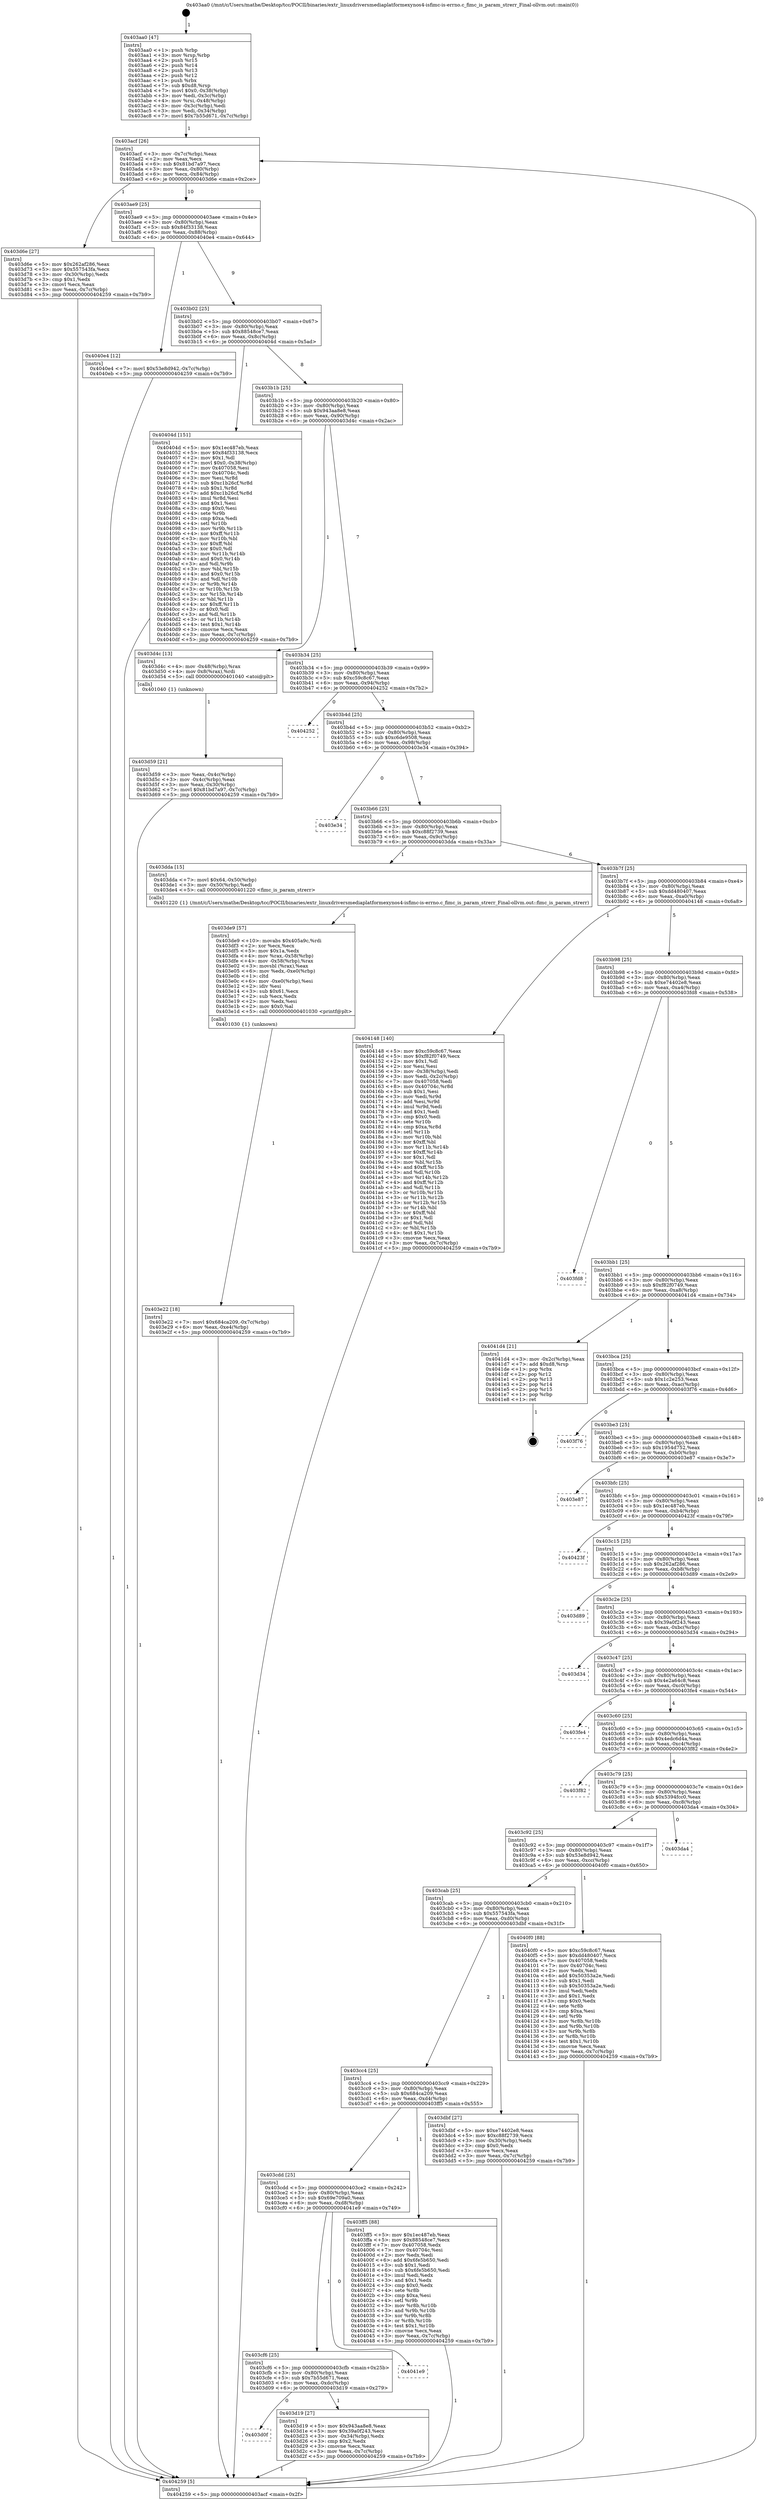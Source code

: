 digraph "0x403aa0" {
  label = "0x403aa0 (/mnt/c/Users/mathe/Desktop/tcc/POCII/binaries/extr_linuxdriversmediaplatformexynos4-isfimc-is-errno.c_fimc_is_param_strerr_Final-ollvm.out::main(0))"
  labelloc = "t"
  node[shape=record]

  Entry [label="",width=0.3,height=0.3,shape=circle,fillcolor=black,style=filled]
  "0x403acf" [label="{
     0x403acf [26]\l
     | [instrs]\l
     &nbsp;&nbsp;0x403acf \<+3\>: mov -0x7c(%rbp),%eax\l
     &nbsp;&nbsp;0x403ad2 \<+2\>: mov %eax,%ecx\l
     &nbsp;&nbsp;0x403ad4 \<+6\>: sub $0x81bd7a97,%ecx\l
     &nbsp;&nbsp;0x403ada \<+3\>: mov %eax,-0x80(%rbp)\l
     &nbsp;&nbsp;0x403add \<+6\>: mov %ecx,-0x84(%rbp)\l
     &nbsp;&nbsp;0x403ae3 \<+6\>: je 0000000000403d6e \<main+0x2ce\>\l
  }"]
  "0x403d6e" [label="{
     0x403d6e [27]\l
     | [instrs]\l
     &nbsp;&nbsp;0x403d6e \<+5\>: mov $0x262af286,%eax\l
     &nbsp;&nbsp;0x403d73 \<+5\>: mov $0x557543fa,%ecx\l
     &nbsp;&nbsp;0x403d78 \<+3\>: mov -0x30(%rbp),%edx\l
     &nbsp;&nbsp;0x403d7b \<+3\>: cmp $0x1,%edx\l
     &nbsp;&nbsp;0x403d7e \<+3\>: cmovl %ecx,%eax\l
     &nbsp;&nbsp;0x403d81 \<+3\>: mov %eax,-0x7c(%rbp)\l
     &nbsp;&nbsp;0x403d84 \<+5\>: jmp 0000000000404259 \<main+0x7b9\>\l
  }"]
  "0x403ae9" [label="{
     0x403ae9 [25]\l
     | [instrs]\l
     &nbsp;&nbsp;0x403ae9 \<+5\>: jmp 0000000000403aee \<main+0x4e\>\l
     &nbsp;&nbsp;0x403aee \<+3\>: mov -0x80(%rbp),%eax\l
     &nbsp;&nbsp;0x403af1 \<+5\>: sub $0x84f33138,%eax\l
     &nbsp;&nbsp;0x403af6 \<+6\>: mov %eax,-0x88(%rbp)\l
     &nbsp;&nbsp;0x403afc \<+6\>: je 00000000004040e4 \<main+0x644\>\l
  }"]
  Exit [label="",width=0.3,height=0.3,shape=circle,fillcolor=black,style=filled,peripheries=2]
  "0x4040e4" [label="{
     0x4040e4 [12]\l
     | [instrs]\l
     &nbsp;&nbsp;0x4040e4 \<+7\>: movl $0x53e8d942,-0x7c(%rbp)\l
     &nbsp;&nbsp;0x4040eb \<+5\>: jmp 0000000000404259 \<main+0x7b9\>\l
  }"]
  "0x403b02" [label="{
     0x403b02 [25]\l
     | [instrs]\l
     &nbsp;&nbsp;0x403b02 \<+5\>: jmp 0000000000403b07 \<main+0x67\>\l
     &nbsp;&nbsp;0x403b07 \<+3\>: mov -0x80(%rbp),%eax\l
     &nbsp;&nbsp;0x403b0a \<+5\>: sub $0x88548ce7,%eax\l
     &nbsp;&nbsp;0x403b0f \<+6\>: mov %eax,-0x8c(%rbp)\l
     &nbsp;&nbsp;0x403b15 \<+6\>: je 000000000040404d \<main+0x5ad\>\l
  }"]
  "0x403e22" [label="{
     0x403e22 [18]\l
     | [instrs]\l
     &nbsp;&nbsp;0x403e22 \<+7\>: movl $0x684ca209,-0x7c(%rbp)\l
     &nbsp;&nbsp;0x403e29 \<+6\>: mov %eax,-0xe4(%rbp)\l
     &nbsp;&nbsp;0x403e2f \<+5\>: jmp 0000000000404259 \<main+0x7b9\>\l
  }"]
  "0x40404d" [label="{
     0x40404d [151]\l
     | [instrs]\l
     &nbsp;&nbsp;0x40404d \<+5\>: mov $0x1ec487eb,%eax\l
     &nbsp;&nbsp;0x404052 \<+5\>: mov $0x84f33138,%ecx\l
     &nbsp;&nbsp;0x404057 \<+2\>: mov $0x1,%dl\l
     &nbsp;&nbsp;0x404059 \<+7\>: movl $0x0,-0x38(%rbp)\l
     &nbsp;&nbsp;0x404060 \<+7\>: mov 0x407058,%esi\l
     &nbsp;&nbsp;0x404067 \<+7\>: mov 0x40704c,%edi\l
     &nbsp;&nbsp;0x40406e \<+3\>: mov %esi,%r8d\l
     &nbsp;&nbsp;0x404071 \<+7\>: sub $0xc1b26cf,%r8d\l
     &nbsp;&nbsp;0x404078 \<+4\>: sub $0x1,%r8d\l
     &nbsp;&nbsp;0x40407c \<+7\>: add $0xc1b26cf,%r8d\l
     &nbsp;&nbsp;0x404083 \<+4\>: imul %r8d,%esi\l
     &nbsp;&nbsp;0x404087 \<+3\>: and $0x1,%esi\l
     &nbsp;&nbsp;0x40408a \<+3\>: cmp $0x0,%esi\l
     &nbsp;&nbsp;0x40408d \<+4\>: sete %r9b\l
     &nbsp;&nbsp;0x404091 \<+3\>: cmp $0xa,%edi\l
     &nbsp;&nbsp;0x404094 \<+4\>: setl %r10b\l
     &nbsp;&nbsp;0x404098 \<+3\>: mov %r9b,%r11b\l
     &nbsp;&nbsp;0x40409b \<+4\>: xor $0xff,%r11b\l
     &nbsp;&nbsp;0x40409f \<+3\>: mov %r10b,%bl\l
     &nbsp;&nbsp;0x4040a2 \<+3\>: xor $0xff,%bl\l
     &nbsp;&nbsp;0x4040a5 \<+3\>: xor $0x0,%dl\l
     &nbsp;&nbsp;0x4040a8 \<+3\>: mov %r11b,%r14b\l
     &nbsp;&nbsp;0x4040ab \<+4\>: and $0x0,%r14b\l
     &nbsp;&nbsp;0x4040af \<+3\>: and %dl,%r9b\l
     &nbsp;&nbsp;0x4040b2 \<+3\>: mov %bl,%r15b\l
     &nbsp;&nbsp;0x4040b5 \<+4\>: and $0x0,%r15b\l
     &nbsp;&nbsp;0x4040b9 \<+3\>: and %dl,%r10b\l
     &nbsp;&nbsp;0x4040bc \<+3\>: or %r9b,%r14b\l
     &nbsp;&nbsp;0x4040bf \<+3\>: or %r10b,%r15b\l
     &nbsp;&nbsp;0x4040c2 \<+3\>: xor %r15b,%r14b\l
     &nbsp;&nbsp;0x4040c5 \<+3\>: or %bl,%r11b\l
     &nbsp;&nbsp;0x4040c8 \<+4\>: xor $0xff,%r11b\l
     &nbsp;&nbsp;0x4040cc \<+3\>: or $0x0,%dl\l
     &nbsp;&nbsp;0x4040cf \<+3\>: and %dl,%r11b\l
     &nbsp;&nbsp;0x4040d2 \<+3\>: or %r11b,%r14b\l
     &nbsp;&nbsp;0x4040d5 \<+4\>: test $0x1,%r14b\l
     &nbsp;&nbsp;0x4040d9 \<+3\>: cmovne %ecx,%eax\l
     &nbsp;&nbsp;0x4040dc \<+3\>: mov %eax,-0x7c(%rbp)\l
     &nbsp;&nbsp;0x4040df \<+5\>: jmp 0000000000404259 \<main+0x7b9\>\l
  }"]
  "0x403b1b" [label="{
     0x403b1b [25]\l
     | [instrs]\l
     &nbsp;&nbsp;0x403b1b \<+5\>: jmp 0000000000403b20 \<main+0x80\>\l
     &nbsp;&nbsp;0x403b20 \<+3\>: mov -0x80(%rbp),%eax\l
     &nbsp;&nbsp;0x403b23 \<+5\>: sub $0x943aa8e8,%eax\l
     &nbsp;&nbsp;0x403b28 \<+6\>: mov %eax,-0x90(%rbp)\l
     &nbsp;&nbsp;0x403b2e \<+6\>: je 0000000000403d4c \<main+0x2ac\>\l
  }"]
  "0x403de9" [label="{
     0x403de9 [57]\l
     | [instrs]\l
     &nbsp;&nbsp;0x403de9 \<+10\>: movabs $0x405a9c,%rdi\l
     &nbsp;&nbsp;0x403df3 \<+2\>: xor %ecx,%ecx\l
     &nbsp;&nbsp;0x403df5 \<+5\>: mov $0x1a,%edx\l
     &nbsp;&nbsp;0x403dfa \<+4\>: mov %rax,-0x58(%rbp)\l
     &nbsp;&nbsp;0x403dfe \<+4\>: mov -0x58(%rbp),%rax\l
     &nbsp;&nbsp;0x403e02 \<+3\>: movsbl (%rax),%eax\l
     &nbsp;&nbsp;0x403e05 \<+6\>: mov %edx,-0xe0(%rbp)\l
     &nbsp;&nbsp;0x403e0b \<+1\>: cltd\l
     &nbsp;&nbsp;0x403e0c \<+6\>: mov -0xe0(%rbp),%esi\l
     &nbsp;&nbsp;0x403e12 \<+2\>: idiv %esi\l
     &nbsp;&nbsp;0x403e14 \<+3\>: sub $0x61,%ecx\l
     &nbsp;&nbsp;0x403e17 \<+2\>: sub %ecx,%edx\l
     &nbsp;&nbsp;0x403e19 \<+2\>: mov %edx,%esi\l
     &nbsp;&nbsp;0x403e1b \<+2\>: mov $0x0,%al\l
     &nbsp;&nbsp;0x403e1d \<+5\>: call 0000000000401030 \<printf@plt\>\l
     | [calls]\l
     &nbsp;&nbsp;0x401030 \{1\} (unknown)\l
  }"]
  "0x403d4c" [label="{
     0x403d4c [13]\l
     | [instrs]\l
     &nbsp;&nbsp;0x403d4c \<+4\>: mov -0x48(%rbp),%rax\l
     &nbsp;&nbsp;0x403d50 \<+4\>: mov 0x8(%rax),%rdi\l
     &nbsp;&nbsp;0x403d54 \<+5\>: call 0000000000401040 \<atoi@plt\>\l
     | [calls]\l
     &nbsp;&nbsp;0x401040 \{1\} (unknown)\l
  }"]
  "0x403b34" [label="{
     0x403b34 [25]\l
     | [instrs]\l
     &nbsp;&nbsp;0x403b34 \<+5\>: jmp 0000000000403b39 \<main+0x99\>\l
     &nbsp;&nbsp;0x403b39 \<+3\>: mov -0x80(%rbp),%eax\l
     &nbsp;&nbsp;0x403b3c \<+5\>: sub $0xc59c8c67,%eax\l
     &nbsp;&nbsp;0x403b41 \<+6\>: mov %eax,-0x94(%rbp)\l
     &nbsp;&nbsp;0x403b47 \<+6\>: je 0000000000404252 \<main+0x7b2\>\l
  }"]
  "0x403d59" [label="{
     0x403d59 [21]\l
     | [instrs]\l
     &nbsp;&nbsp;0x403d59 \<+3\>: mov %eax,-0x4c(%rbp)\l
     &nbsp;&nbsp;0x403d5c \<+3\>: mov -0x4c(%rbp),%eax\l
     &nbsp;&nbsp;0x403d5f \<+3\>: mov %eax,-0x30(%rbp)\l
     &nbsp;&nbsp;0x403d62 \<+7\>: movl $0x81bd7a97,-0x7c(%rbp)\l
     &nbsp;&nbsp;0x403d69 \<+5\>: jmp 0000000000404259 \<main+0x7b9\>\l
  }"]
  "0x404252" [label="{
     0x404252\l
  }", style=dashed]
  "0x403b4d" [label="{
     0x403b4d [25]\l
     | [instrs]\l
     &nbsp;&nbsp;0x403b4d \<+5\>: jmp 0000000000403b52 \<main+0xb2\>\l
     &nbsp;&nbsp;0x403b52 \<+3\>: mov -0x80(%rbp),%eax\l
     &nbsp;&nbsp;0x403b55 \<+5\>: sub $0xc6de9508,%eax\l
     &nbsp;&nbsp;0x403b5a \<+6\>: mov %eax,-0x98(%rbp)\l
     &nbsp;&nbsp;0x403b60 \<+6\>: je 0000000000403e34 \<main+0x394\>\l
  }"]
  "0x403aa0" [label="{
     0x403aa0 [47]\l
     | [instrs]\l
     &nbsp;&nbsp;0x403aa0 \<+1\>: push %rbp\l
     &nbsp;&nbsp;0x403aa1 \<+3\>: mov %rsp,%rbp\l
     &nbsp;&nbsp;0x403aa4 \<+2\>: push %r15\l
     &nbsp;&nbsp;0x403aa6 \<+2\>: push %r14\l
     &nbsp;&nbsp;0x403aa8 \<+2\>: push %r13\l
     &nbsp;&nbsp;0x403aaa \<+2\>: push %r12\l
     &nbsp;&nbsp;0x403aac \<+1\>: push %rbx\l
     &nbsp;&nbsp;0x403aad \<+7\>: sub $0xd8,%rsp\l
     &nbsp;&nbsp;0x403ab4 \<+7\>: movl $0x0,-0x38(%rbp)\l
     &nbsp;&nbsp;0x403abb \<+3\>: mov %edi,-0x3c(%rbp)\l
     &nbsp;&nbsp;0x403abe \<+4\>: mov %rsi,-0x48(%rbp)\l
     &nbsp;&nbsp;0x403ac2 \<+3\>: mov -0x3c(%rbp),%edi\l
     &nbsp;&nbsp;0x403ac5 \<+3\>: mov %edi,-0x34(%rbp)\l
     &nbsp;&nbsp;0x403ac8 \<+7\>: movl $0x7b55d671,-0x7c(%rbp)\l
  }"]
  "0x403e34" [label="{
     0x403e34\l
  }", style=dashed]
  "0x403b66" [label="{
     0x403b66 [25]\l
     | [instrs]\l
     &nbsp;&nbsp;0x403b66 \<+5\>: jmp 0000000000403b6b \<main+0xcb\>\l
     &nbsp;&nbsp;0x403b6b \<+3\>: mov -0x80(%rbp),%eax\l
     &nbsp;&nbsp;0x403b6e \<+5\>: sub $0xc88f2739,%eax\l
     &nbsp;&nbsp;0x403b73 \<+6\>: mov %eax,-0x9c(%rbp)\l
     &nbsp;&nbsp;0x403b79 \<+6\>: je 0000000000403dda \<main+0x33a\>\l
  }"]
  "0x404259" [label="{
     0x404259 [5]\l
     | [instrs]\l
     &nbsp;&nbsp;0x404259 \<+5\>: jmp 0000000000403acf \<main+0x2f\>\l
  }"]
  "0x403dda" [label="{
     0x403dda [15]\l
     | [instrs]\l
     &nbsp;&nbsp;0x403dda \<+7\>: movl $0x64,-0x50(%rbp)\l
     &nbsp;&nbsp;0x403de1 \<+3\>: mov -0x50(%rbp),%edi\l
     &nbsp;&nbsp;0x403de4 \<+5\>: call 0000000000401220 \<fimc_is_param_strerr\>\l
     | [calls]\l
     &nbsp;&nbsp;0x401220 \{1\} (/mnt/c/Users/mathe/Desktop/tcc/POCII/binaries/extr_linuxdriversmediaplatformexynos4-isfimc-is-errno.c_fimc_is_param_strerr_Final-ollvm.out::fimc_is_param_strerr)\l
  }"]
  "0x403b7f" [label="{
     0x403b7f [25]\l
     | [instrs]\l
     &nbsp;&nbsp;0x403b7f \<+5\>: jmp 0000000000403b84 \<main+0xe4\>\l
     &nbsp;&nbsp;0x403b84 \<+3\>: mov -0x80(%rbp),%eax\l
     &nbsp;&nbsp;0x403b87 \<+5\>: sub $0xdd480407,%eax\l
     &nbsp;&nbsp;0x403b8c \<+6\>: mov %eax,-0xa0(%rbp)\l
     &nbsp;&nbsp;0x403b92 \<+6\>: je 0000000000404148 \<main+0x6a8\>\l
  }"]
  "0x403d0f" [label="{
     0x403d0f\l
  }", style=dashed]
  "0x404148" [label="{
     0x404148 [140]\l
     | [instrs]\l
     &nbsp;&nbsp;0x404148 \<+5\>: mov $0xc59c8c67,%eax\l
     &nbsp;&nbsp;0x40414d \<+5\>: mov $0xf82f0749,%ecx\l
     &nbsp;&nbsp;0x404152 \<+2\>: mov $0x1,%dl\l
     &nbsp;&nbsp;0x404154 \<+2\>: xor %esi,%esi\l
     &nbsp;&nbsp;0x404156 \<+3\>: mov -0x38(%rbp),%edi\l
     &nbsp;&nbsp;0x404159 \<+3\>: mov %edi,-0x2c(%rbp)\l
     &nbsp;&nbsp;0x40415c \<+7\>: mov 0x407058,%edi\l
     &nbsp;&nbsp;0x404163 \<+8\>: mov 0x40704c,%r8d\l
     &nbsp;&nbsp;0x40416b \<+3\>: sub $0x1,%esi\l
     &nbsp;&nbsp;0x40416e \<+3\>: mov %edi,%r9d\l
     &nbsp;&nbsp;0x404171 \<+3\>: add %esi,%r9d\l
     &nbsp;&nbsp;0x404174 \<+4\>: imul %r9d,%edi\l
     &nbsp;&nbsp;0x404178 \<+3\>: and $0x1,%edi\l
     &nbsp;&nbsp;0x40417b \<+3\>: cmp $0x0,%edi\l
     &nbsp;&nbsp;0x40417e \<+4\>: sete %r10b\l
     &nbsp;&nbsp;0x404182 \<+4\>: cmp $0xa,%r8d\l
     &nbsp;&nbsp;0x404186 \<+4\>: setl %r11b\l
     &nbsp;&nbsp;0x40418a \<+3\>: mov %r10b,%bl\l
     &nbsp;&nbsp;0x40418d \<+3\>: xor $0xff,%bl\l
     &nbsp;&nbsp;0x404190 \<+3\>: mov %r11b,%r14b\l
     &nbsp;&nbsp;0x404193 \<+4\>: xor $0xff,%r14b\l
     &nbsp;&nbsp;0x404197 \<+3\>: xor $0x1,%dl\l
     &nbsp;&nbsp;0x40419a \<+3\>: mov %bl,%r15b\l
     &nbsp;&nbsp;0x40419d \<+4\>: and $0xff,%r15b\l
     &nbsp;&nbsp;0x4041a1 \<+3\>: and %dl,%r10b\l
     &nbsp;&nbsp;0x4041a4 \<+3\>: mov %r14b,%r12b\l
     &nbsp;&nbsp;0x4041a7 \<+4\>: and $0xff,%r12b\l
     &nbsp;&nbsp;0x4041ab \<+3\>: and %dl,%r11b\l
     &nbsp;&nbsp;0x4041ae \<+3\>: or %r10b,%r15b\l
     &nbsp;&nbsp;0x4041b1 \<+3\>: or %r11b,%r12b\l
     &nbsp;&nbsp;0x4041b4 \<+3\>: xor %r12b,%r15b\l
     &nbsp;&nbsp;0x4041b7 \<+3\>: or %r14b,%bl\l
     &nbsp;&nbsp;0x4041ba \<+3\>: xor $0xff,%bl\l
     &nbsp;&nbsp;0x4041bd \<+3\>: or $0x1,%dl\l
     &nbsp;&nbsp;0x4041c0 \<+2\>: and %dl,%bl\l
     &nbsp;&nbsp;0x4041c2 \<+3\>: or %bl,%r15b\l
     &nbsp;&nbsp;0x4041c5 \<+4\>: test $0x1,%r15b\l
     &nbsp;&nbsp;0x4041c9 \<+3\>: cmovne %ecx,%eax\l
     &nbsp;&nbsp;0x4041cc \<+3\>: mov %eax,-0x7c(%rbp)\l
     &nbsp;&nbsp;0x4041cf \<+5\>: jmp 0000000000404259 \<main+0x7b9\>\l
  }"]
  "0x403b98" [label="{
     0x403b98 [25]\l
     | [instrs]\l
     &nbsp;&nbsp;0x403b98 \<+5\>: jmp 0000000000403b9d \<main+0xfd\>\l
     &nbsp;&nbsp;0x403b9d \<+3\>: mov -0x80(%rbp),%eax\l
     &nbsp;&nbsp;0x403ba0 \<+5\>: sub $0xe74402e8,%eax\l
     &nbsp;&nbsp;0x403ba5 \<+6\>: mov %eax,-0xa4(%rbp)\l
     &nbsp;&nbsp;0x403bab \<+6\>: je 0000000000403fd8 \<main+0x538\>\l
  }"]
  "0x403d19" [label="{
     0x403d19 [27]\l
     | [instrs]\l
     &nbsp;&nbsp;0x403d19 \<+5\>: mov $0x943aa8e8,%eax\l
     &nbsp;&nbsp;0x403d1e \<+5\>: mov $0x39a0f243,%ecx\l
     &nbsp;&nbsp;0x403d23 \<+3\>: mov -0x34(%rbp),%edx\l
     &nbsp;&nbsp;0x403d26 \<+3\>: cmp $0x2,%edx\l
     &nbsp;&nbsp;0x403d29 \<+3\>: cmovne %ecx,%eax\l
     &nbsp;&nbsp;0x403d2c \<+3\>: mov %eax,-0x7c(%rbp)\l
     &nbsp;&nbsp;0x403d2f \<+5\>: jmp 0000000000404259 \<main+0x7b9\>\l
  }"]
  "0x403fd8" [label="{
     0x403fd8\l
  }", style=dashed]
  "0x403bb1" [label="{
     0x403bb1 [25]\l
     | [instrs]\l
     &nbsp;&nbsp;0x403bb1 \<+5\>: jmp 0000000000403bb6 \<main+0x116\>\l
     &nbsp;&nbsp;0x403bb6 \<+3\>: mov -0x80(%rbp),%eax\l
     &nbsp;&nbsp;0x403bb9 \<+5\>: sub $0xf82f0749,%eax\l
     &nbsp;&nbsp;0x403bbe \<+6\>: mov %eax,-0xa8(%rbp)\l
     &nbsp;&nbsp;0x403bc4 \<+6\>: je 00000000004041d4 \<main+0x734\>\l
  }"]
  "0x403cf6" [label="{
     0x403cf6 [25]\l
     | [instrs]\l
     &nbsp;&nbsp;0x403cf6 \<+5\>: jmp 0000000000403cfb \<main+0x25b\>\l
     &nbsp;&nbsp;0x403cfb \<+3\>: mov -0x80(%rbp),%eax\l
     &nbsp;&nbsp;0x403cfe \<+5\>: sub $0x7b55d671,%eax\l
     &nbsp;&nbsp;0x403d03 \<+6\>: mov %eax,-0xdc(%rbp)\l
     &nbsp;&nbsp;0x403d09 \<+6\>: je 0000000000403d19 \<main+0x279\>\l
  }"]
  "0x4041d4" [label="{
     0x4041d4 [21]\l
     | [instrs]\l
     &nbsp;&nbsp;0x4041d4 \<+3\>: mov -0x2c(%rbp),%eax\l
     &nbsp;&nbsp;0x4041d7 \<+7\>: add $0xd8,%rsp\l
     &nbsp;&nbsp;0x4041de \<+1\>: pop %rbx\l
     &nbsp;&nbsp;0x4041df \<+2\>: pop %r12\l
     &nbsp;&nbsp;0x4041e1 \<+2\>: pop %r13\l
     &nbsp;&nbsp;0x4041e3 \<+2\>: pop %r14\l
     &nbsp;&nbsp;0x4041e5 \<+2\>: pop %r15\l
     &nbsp;&nbsp;0x4041e7 \<+1\>: pop %rbp\l
     &nbsp;&nbsp;0x4041e8 \<+1\>: ret\l
  }"]
  "0x403bca" [label="{
     0x403bca [25]\l
     | [instrs]\l
     &nbsp;&nbsp;0x403bca \<+5\>: jmp 0000000000403bcf \<main+0x12f\>\l
     &nbsp;&nbsp;0x403bcf \<+3\>: mov -0x80(%rbp),%eax\l
     &nbsp;&nbsp;0x403bd2 \<+5\>: sub $0x1c2e253,%eax\l
     &nbsp;&nbsp;0x403bd7 \<+6\>: mov %eax,-0xac(%rbp)\l
     &nbsp;&nbsp;0x403bdd \<+6\>: je 0000000000403f76 \<main+0x4d6\>\l
  }"]
  "0x4041e9" [label="{
     0x4041e9\l
  }", style=dashed]
  "0x403f76" [label="{
     0x403f76\l
  }", style=dashed]
  "0x403be3" [label="{
     0x403be3 [25]\l
     | [instrs]\l
     &nbsp;&nbsp;0x403be3 \<+5\>: jmp 0000000000403be8 \<main+0x148\>\l
     &nbsp;&nbsp;0x403be8 \<+3\>: mov -0x80(%rbp),%eax\l
     &nbsp;&nbsp;0x403beb \<+5\>: sub $0x1954d752,%eax\l
     &nbsp;&nbsp;0x403bf0 \<+6\>: mov %eax,-0xb0(%rbp)\l
     &nbsp;&nbsp;0x403bf6 \<+6\>: je 0000000000403e87 \<main+0x3e7\>\l
  }"]
  "0x403cdd" [label="{
     0x403cdd [25]\l
     | [instrs]\l
     &nbsp;&nbsp;0x403cdd \<+5\>: jmp 0000000000403ce2 \<main+0x242\>\l
     &nbsp;&nbsp;0x403ce2 \<+3\>: mov -0x80(%rbp),%eax\l
     &nbsp;&nbsp;0x403ce5 \<+5\>: sub $0x69e709a0,%eax\l
     &nbsp;&nbsp;0x403cea \<+6\>: mov %eax,-0xd8(%rbp)\l
     &nbsp;&nbsp;0x403cf0 \<+6\>: je 00000000004041e9 \<main+0x749\>\l
  }"]
  "0x403e87" [label="{
     0x403e87\l
  }", style=dashed]
  "0x403bfc" [label="{
     0x403bfc [25]\l
     | [instrs]\l
     &nbsp;&nbsp;0x403bfc \<+5\>: jmp 0000000000403c01 \<main+0x161\>\l
     &nbsp;&nbsp;0x403c01 \<+3\>: mov -0x80(%rbp),%eax\l
     &nbsp;&nbsp;0x403c04 \<+5\>: sub $0x1ec487eb,%eax\l
     &nbsp;&nbsp;0x403c09 \<+6\>: mov %eax,-0xb4(%rbp)\l
     &nbsp;&nbsp;0x403c0f \<+6\>: je 000000000040423f \<main+0x79f\>\l
  }"]
  "0x403ff5" [label="{
     0x403ff5 [88]\l
     | [instrs]\l
     &nbsp;&nbsp;0x403ff5 \<+5\>: mov $0x1ec487eb,%eax\l
     &nbsp;&nbsp;0x403ffa \<+5\>: mov $0x88548ce7,%ecx\l
     &nbsp;&nbsp;0x403fff \<+7\>: mov 0x407058,%edx\l
     &nbsp;&nbsp;0x404006 \<+7\>: mov 0x40704c,%esi\l
     &nbsp;&nbsp;0x40400d \<+2\>: mov %edx,%edi\l
     &nbsp;&nbsp;0x40400f \<+6\>: add $0x6fe5b650,%edi\l
     &nbsp;&nbsp;0x404015 \<+3\>: sub $0x1,%edi\l
     &nbsp;&nbsp;0x404018 \<+6\>: sub $0x6fe5b650,%edi\l
     &nbsp;&nbsp;0x40401e \<+3\>: imul %edi,%edx\l
     &nbsp;&nbsp;0x404021 \<+3\>: and $0x1,%edx\l
     &nbsp;&nbsp;0x404024 \<+3\>: cmp $0x0,%edx\l
     &nbsp;&nbsp;0x404027 \<+4\>: sete %r8b\l
     &nbsp;&nbsp;0x40402b \<+3\>: cmp $0xa,%esi\l
     &nbsp;&nbsp;0x40402e \<+4\>: setl %r9b\l
     &nbsp;&nbsp;0x404032 \<+3\>: mov %r8b,%r10b\l
     &nbsp;&nbsp;0x404035 \<+3\>: and %r9b,%r10b\l
     &nbsp;&nbsp;0x404038 \<+3\>: xor %r9b,%r8b\l
     &nbsp;&nbsp;0x40403b \<+3\>: or %r8b,%r10b\l
     &nbsp;&nbsp;0x40403e \<+4\>: test $0x1,%r10b\l
     &nbsp;&nbsp;0x404042 \<+3\>: cmovne %ecx,%eax\l
     &nbsp;&nbsp;0x404045 \<+3\>: mov %eax,-0x7c(%rbp)\l
     &nbsp;&nbsp;0x404048 \<+5\>: jmp 0000000000404259 \<main+0x7b9\>\l
  }"]
  "0x40423f" [label="{
     0x40423f\l
  }", style=dashed]
  "0x403c15" [label="{
     0x403c15 [25]\l
     | [instrs]\l
     &nbsp;&nbsp;0x403c15 \<+5\>: jmp 0000000000403c1a \<main+0x17a\>\l
     &nbsp;&nbsp;0x403c1a \<+3\>: mov -0x80(%rbp),%eax\l
     &nbsp;&nbsp;0x403c1d \<+5\>: sub $0x262af286,%eax\l
     &nbsp;&nbsp;0x403c22 \<+6\>: mov %eax,-0xb8(%rbp)\l
     &nbsp;&nbsp;0x403c28 \<+6\>: je 0000000000403d89 \<main+0x2e9\>\l
  }"]
  "0x403cc4" [label="{
     0x403cc4 [25]\l
     | [instrs]\l
     &nbsp;&nbsp;0x403cc4 \<+5\>: jmp 0000000000403cc9 \<main+0x229\>\l
     &nbsp;&nbsp;0x403cc9 \<+3\>: mov -0x80(%rbp),%eax\l
     &nbsp;&nbsp;0x403ccc \<+5\>: sub $0x684ca209,%eax\l
     &nbsp;&nbsp;0x403cd1 \<+6\>: mov %eax,-0xd4(%rbp)\l
     &nbsp;&nbsp;0x403cd7 \<+6\>: je 0000000000403ff5 \<main+0x555\>\l
  }"]
  "0x403d89" [label="{
     0x403d89\l
  }", style=dashed]
  "0x403c2e" [label="{
     0x403c2e [25]\l
     | [instrs]\l
     &nbsp;&nbsp;0x403c2e \<+5\>: jmp 0000000000403c33 \<main+0x193\>\l
     &nbsp;&nbsp;0x403c33 \<+3\>: mov -0x80(%rbp),%eax\l
     &nbsp;&nbsp;0x403c36 \<+5\>: sub $0x39a0f243,%eax\l
     &nbsp;&nbsp;0x403c3b \<+6\>: mov %eax,-0xbc(%rbp)\l
     &nbsp;&nbsp;0x403c41 \<+6\>: je 0000000000403d34 \<main+0x294\>\l
  }"]
  "0x403dbf" [label="{
     0x403dbf [27]\l
     | [instrs]\l
     &nbsp;&nbsp;0x403dbf \<+5\>: mov $0xe74402e8,%eax\l
     &nbsp;&nbsp;0x403dc4 \<+5\>: mov $0xc88f2739,%ecx\l
     &nbsp;&nbsp;0x403dc9 \<+3\>: mov -0x30(%rbp),%edx\l
     &nbsp;&nbsp;0x403dcc \<+3\>: cmp $0x0,%edx\l
     &nbsp;&nbsp;0x403dcf \<+3\>: cmove %ecx,%eax\l
     &nbsp;&nbsp;0x403dd2 \<+3\>: mov %eax,-0x7c(%rbp)\l
     &nbsp;&nbsp;0x403dd5 \<+5\>: jmp 0000000000404259 \<main+0x7b9\>\l
  }"]
  "0x403d34" [label="{
     0x403d34\l
  }", style=dashed]
  "0x403c47" [label="{
     0x403c47 [25]\l
     | [instrs]\l
     &nbsp;&nbsp;0x403c47 \<+5\>: jmp 0000000000403c4c \<main+0x1ac\>\l
     &nbsp;&nbsp;0x403c4c \<+3\>: mov -0x80(%rbp),%eax\l
     &nbsp;&nbsp;0x403c4f \<+5\>: sub $0x4e2a64c8,%eax\l
     &nbsp;&nbsp;0x403c54 \<+6\>: mov %eax,-0xc0(%rbp)\l
     &nbsp;&nbsp;0x403c5a \<+6\>: je 0000000000403fe4 \<main+0x544\>\l
  }"]
  "0x403cab" [label="{
     0x403cab [25]\l
     | [instrs]\l
     &nbsp;&nbsp;0x403cab \<+5\>: jmp 0000000000403cb0 \<main+0x210\>\l
     &nbsp;&nbsp;0x403cb0 \<+3\>: mov -0x80(%rbp),%eax\l
     &nbsp;&nbsp;0x403cb3 \<+5\>: sub $0x557543fa,%eax\l
     &nbsp;&nbsp;0x403cb8 \<+6\>: mov %eax,-0xd0(%rbp)\l
     &nbsp;&nbsp;0x403cbe \<+6\>: je 0000000000403dbf \<main+0x31f\>\l
  }"]
  "0x403fe4" [label="{
     0x403fe4\l
  }", style=dashed]
  "0x403c60" [label="{
     0x403c60 [25]\l
     | [instrs]\l
     &nbsp;&nbsp;0x403c60 \<+5\>: jmp 0000000000403c65 \<main+0x1c5\>\l
     &nbsp;&nbsp;0x403c65 \<+3\>: mov -0x80(%rbp),%eax\l
     &nbsp;&nbsp;0x403c68 \<+5\>: sub $0x4edc6d4a,%eax\l
     &nbsp;&nbsp;0x403c6d \<+6\>: mov %eax,-0xc4(%rbp)\l
     &nbsp;&nbsp;0x403c73 \<+6\>: je 0000000000403f82 \<main+0x4e2\>\l
  }"]
  "0x4040f0" [label="{
     0x4040f0 [88]\l
     | [instrs]\l
     &nbsp;&nbsp;0x4040f0 \<+5\>: mov $0xc59c8c67,%eax\l
     &nbsp;&nbsp;0x4040f5 \<+5\>: mov $0xdd480407,%ecx\l
     &nbsp;&nbsp;0x4040fa \<+7\>: mov 0x407058,%edx\l
     &nbsp;&nbsp;0x404101 \<+7\>: mov 0x40704c,%esi\l
     &nbsp;&nbsp;0x404108 \<+2\>: mov %edx,%edi\l
     &nbsp;&nbsp;0x40410a \<+6\>: add $0x50353a2e,%edi\l
     &nbsp;&nbsp;0x404110 \<+3\>: sub $0x1,%edi\l
     &nbsp;&nbsp;0x404113 \<+6\>: sub $0x50353a2e,%edi\l
     &nbsp;&nbsp;0x404119 \<+3\>: imul %edi,%edx\l
     &nbsp;&nbsp;0x40411c \<+3\>: and $0x1,%edx\l
     &nbsp;&nbsp;0x40411f \<+3\>: cmp $0x0,%edx\l
     &nbsp;&nbsp;0x404122 \<+4\>: sete %r8b\l
     &nbsp;&nbsp;0x404126 \<+3\>: cmp $0xa,%esi\l
     &nbsp;&nbsp;0x404129 \<+4\>: setl %r9b\l
     &nbsp;&nbsp;0x40412d \<+3\>: mov %r8b,%r10b\l
     &nbsp;&nbsp;0x404130 \<+3\>: and %r9b,%r10b\l
     &nbsp;&nbsp;0x404133 \<+3\>: xor %r9b,%r8b\l
     &nbsp;&nbsp;0x404136 \<+3\>: or %r8b,%r10b\l
     &nbsp;&nbsp;0x404139 \<+4\>: test $0x1,%r10b\l
     &nbsp;&nbsp;0x40413d \<+3\>: cmovne %ecx,%eax\l
     &nbsp;&nbsp;0x404140 \<+3\>: mov %eax,-0x7c(%rbp)\l
     &nbsp;&nbsp;0x404143 \<+5\>: jmp 0000000000404259 \<main+0x7b9\>\l
  }"]
  "0x403f82" [label="{
     0x403f82\l
  }", style=dashed]
  "0x403c79" [label="{
     0x403c79 [25]\l
     | [instrs]\l
     &nbsp;&nbsp;0x403c79 \<+5\>: jmp 0000000000403c7e \<main+0x1de\>\l
     &nbsp;&nbsp;0x403c7e \<+3\>: mov -0x80(%rbp),%eax\l
     &nbsp;&nbsp;0x403c81 \<+5\>: sub $0x5394fcc0,%eax\l
     &nbsp;&nbsp;0x403c86 \<+6\>: mov %eax,-0xc8(%rbp)\l
     &nbsp;&nbsp;0x403c8c \<+6\>: je 0000000000403da4 \<main+0x304\>\l
  }"]
  "0x403c92" [label="{
     0x403c92 [25]\l
     | [instrs]\l
     &nbsp;&nbsp;0x403c92 \<+5\>: jmp 0000000000403c97 \<main+0x1f7\>\l
     &nbsp;&nbsp;0x403c97 \<+3\>: mov -0x80(%rbp),%eax\l
     &nbsp;&nbsp;0x403c9a \<+5\>: sub $0x53e8d942,%eax\l
     &nbsp;&nbsp;0x403c9f \<+6\>: mov %eax,-0xcc(%rbp)\l
     &nbsp;&nbsp;0x403ca5 \<+6\>: je 00000000004040f0 \<main+0x650\>\l
  }"]
  "0x403da4" [label="{
     0x403da4\l
  }", style=dashed]
  Entry -> "0x403aa0" [label=" 1"]
  "0x403acf" -> "0x403d6e" [label=" 1"]
  "0x403acf" -> "0x403ae9" [label=" 10"]
  "0x4041d4" -> Exit [label=" 1"]
  "0x403ae9" -> "0x4040e4" [label=" 1"]
  "0x403ae9" -> "0x403b02" [label=" 9"]
  "0x404148" -> "0x404259" [label=" 1"]
  "0x403b02" -> "0x40404d" [label=" 1"]
  "0x403b02" -> "0x403b1b" [label=" 8"]
  "0x4040f0" -> "0x404259" [label=" 1"]
  "0x403b1b" -> "0x403d4c" [label=" 1"]
  "0x403b1b" -> "0x403b34" [label=" 7"]
  "0x4040e4" -> "0x404259" [label=" 1"]
  "0x403b34" -> "0x404252" [label=" 0"]
  "0x403b34" -> "0x403b4d" [label=" 7"]
  "0x40404d" -> "0x404259" [label=" 1"]
  "0x403b4d" -> "0x403e34" [label=" 0"]
  "0x403b4d" -> "0x403b66" [label=" 7"]
  "0x403ff5" -> "0x404259" [label=" 1"]
  "0x403b66" -> "0x403dda" [label=" 1"]
  "0x403b66" -> "0x403b7f" [label=" 6"]
  "0x403e22" -> "0x404259" [label=" 1"]
  "0x403b7f" -> "0x404148" [label=" 1"]
  "0x403b7f" -> "0x403b98" [label=" 5"]
  "0x403de9" -> "0x403e22" [label=" 1"]
  "0x403b98" -> "0x403fd8" [label=" 0"]
  "0x403b98" -> "0x403bb1" [label=" 5"]
  "0x403dda" -> "0x403de9" [label=" 1"]
  "0x403bb1" -> "0x4041d4" [label=" 1"]
  "0x403bb1" -> "0x403bca" [label=" 4"]
  "0x403d6e" -> "0x404259" [label=" 1"]
  "0x403bca" -> "0x403f76" [label=" 0"]
  "0x403bca" -> "0x403be3" [label=" 4"]
  "0x403d59" -> "0x404259" [label=" 1"]
  "0x403be3" -> "0x403e87" [label=" 0"]
  "0x403be3" -> "0x403bfc" [label=" 4"]
  "0x404259" -> "0x403acf" [label=" 10"]
  "0x403bfc" -> "0x40423f" [label=" 0"]
  "0x403bfc" -> "0x403c15" [label=" 4"]
  "0x403aa0" -> "0x403acf" [label=" 1"]
  "0x403c15" -> "0x403d89" [label=" 0"]
  "0x403c15" -> "0x403c2e" [label=" 4"]
  "0x403cf6" -> "0x403d0f" [label=" 0"]
  "0x403c2e" -> "0x403d34" [label=" 0"]
  "0x403c2e" -> "0x403c47" [label=" 4"]
  "0x403cf6" -> "0x403d19" [label=" 1"]
  "0x403c47" -> "0x403fe4" [label=" 0"]
  "0x403c47" -> "0x403c60" [label=" 4"]
  "0x403cdd" -> "0x403cf6" [label=" 1"]
  "0x403c60" -> "0x403f82" [label=" 0"]
  "0x403c60" -> "0x403c79" [label=" 4"]
  "0x403cdd" -> "0x4041e9" [label=" 0"]
  "0x403c79" -> "0x403da4" [label=" 0"]
  "0x403c79" -> "0x403c92" [label=" 4"]
  "0x403d4c" -> "0x403d59" [label=" 1"]
  "0x403c92" -> "0x4040f0" [label=" 1"]
  "0x403c92" -> "0x403cab" [label=" 3"]
  "0x403dbf" -> "0x404259" [label=" 1"]
  "0x403cab" -> "0x403dbf" [label=" 1"]
  "0x403cab" -> "0x403cc4" [label=" 2"]
  "0x403d19" -> "0x404259" [label=" 1"]
  "0x403cc4" -> "0x403ff5" [label=" 1"]
  "0x403cc4" -> "0x403cdd" [label=" 1"]
}

